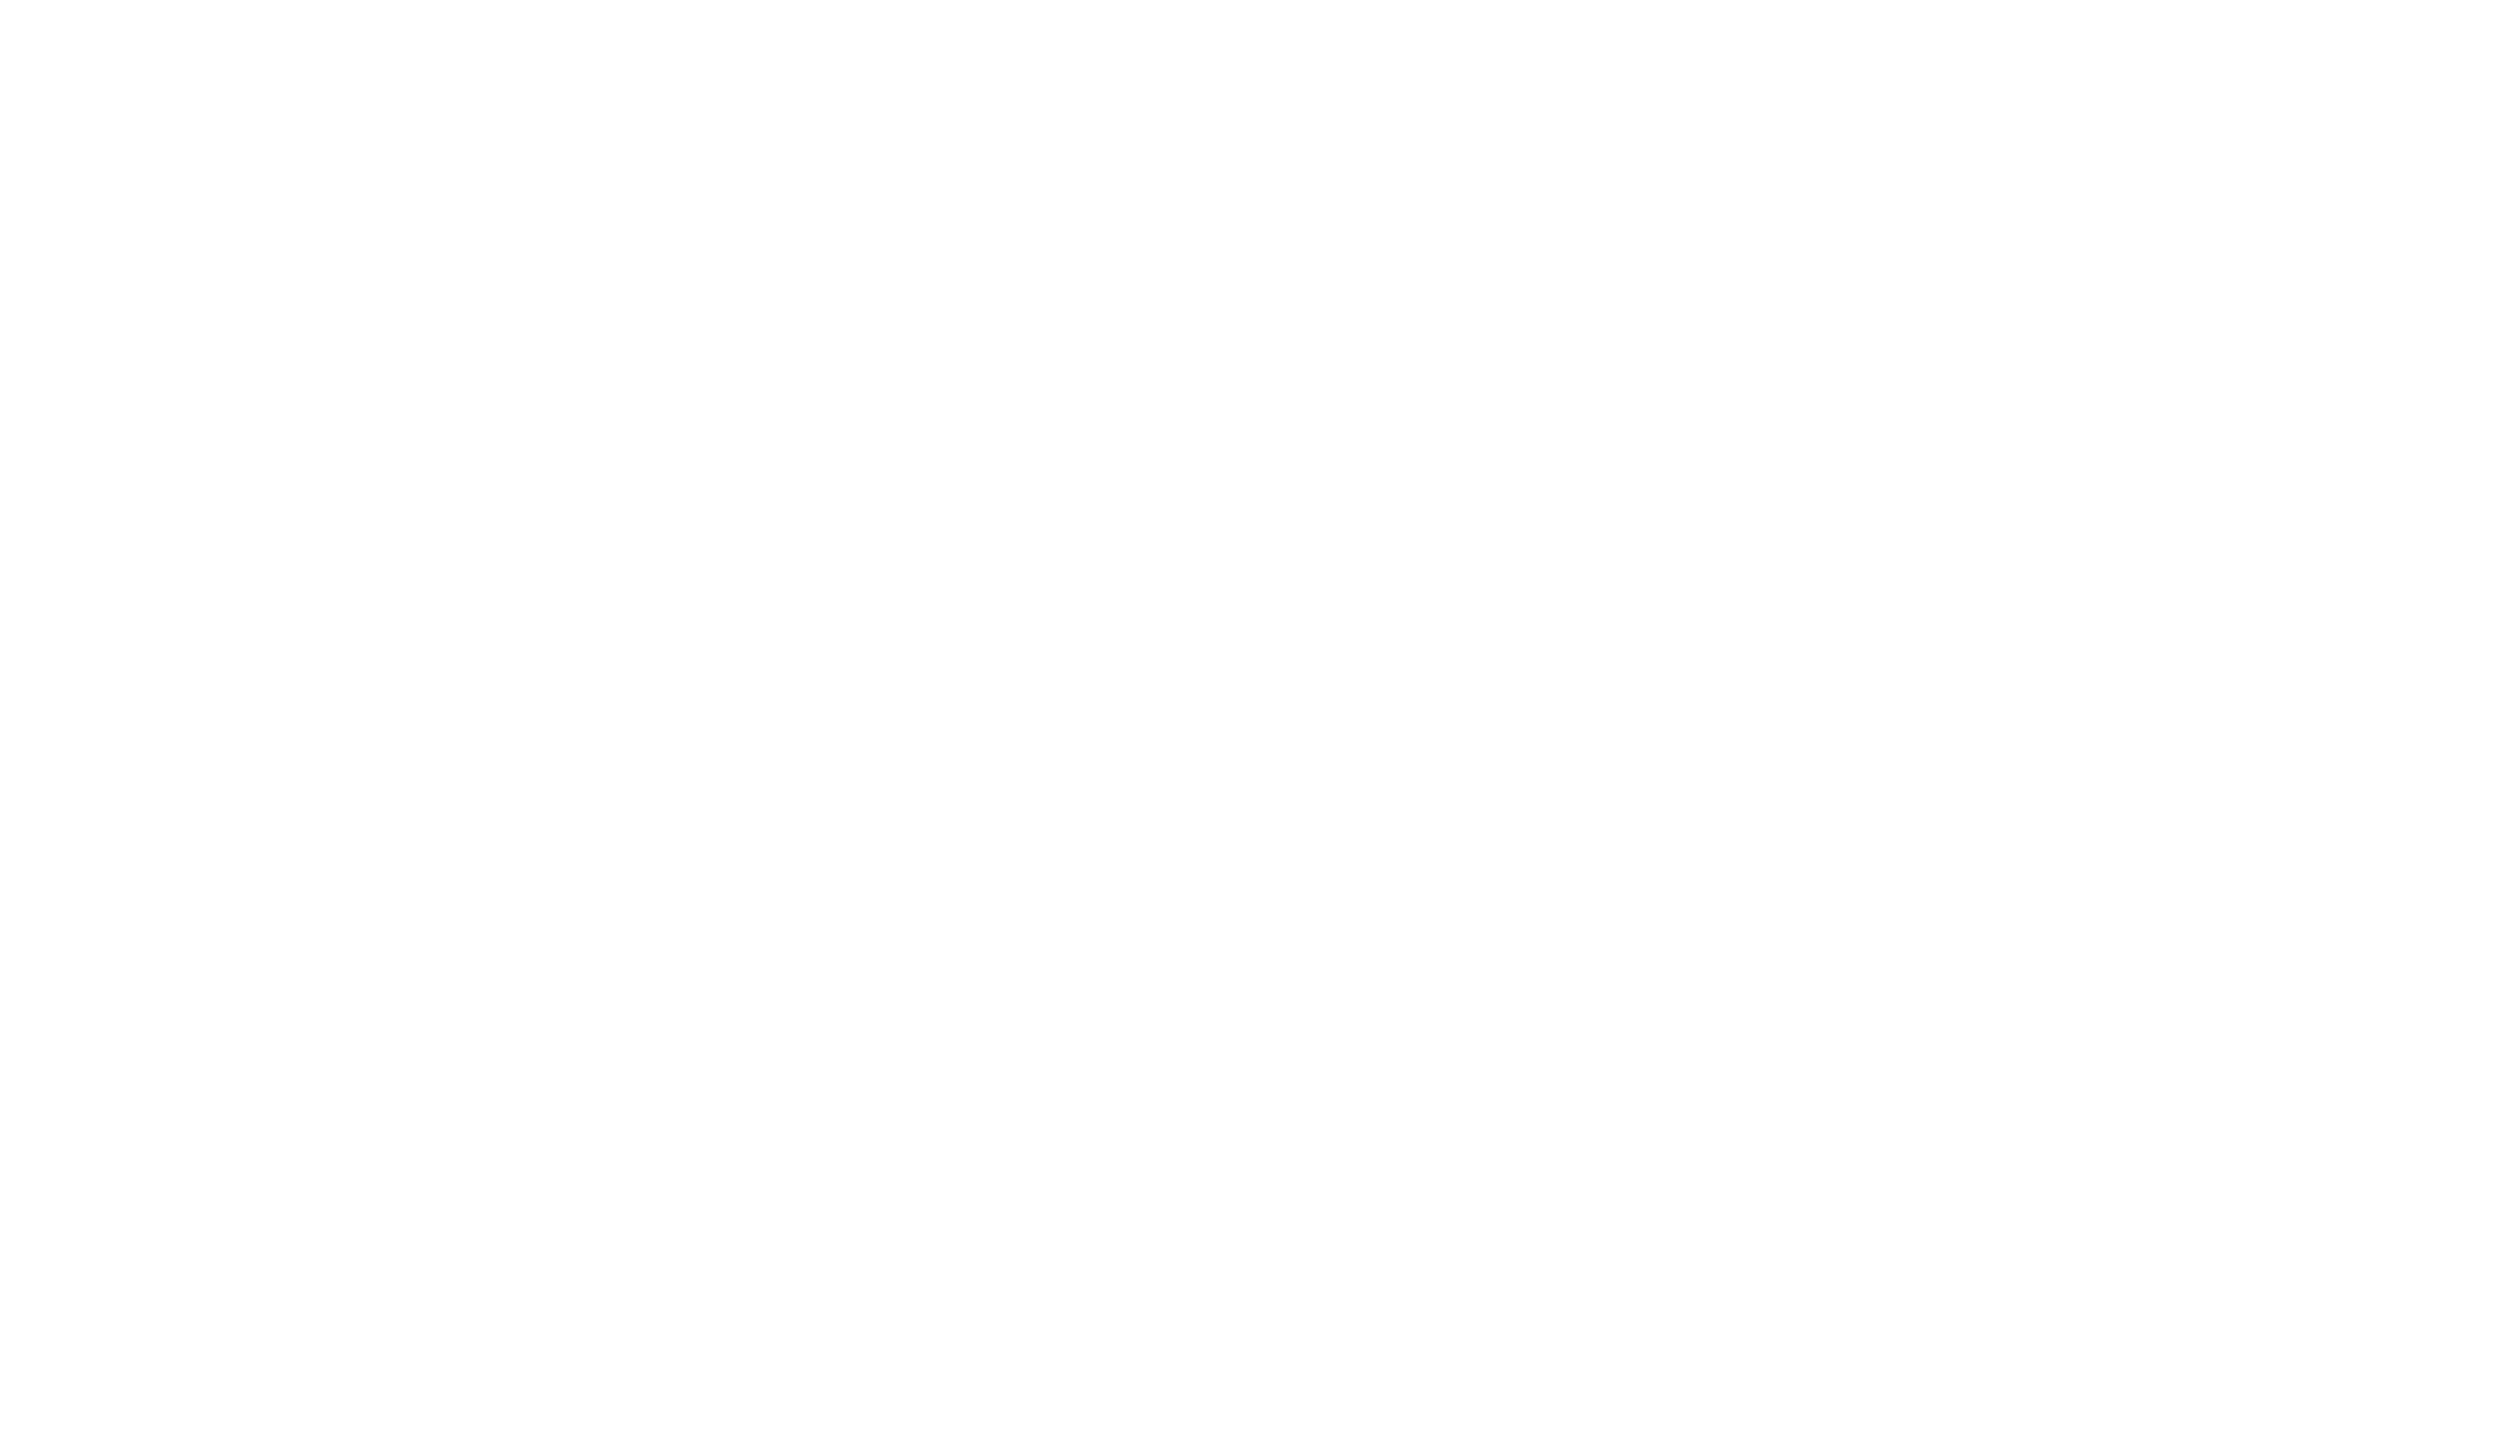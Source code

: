 digraph finite_state_machine {
  bgcolor = "transparent";
  rankdir = LR;
  ratio = 0.5625; // 16:9.

  // Invisible node from which to draw start transition to start state.
  node [style = invis]; -1;

  // Accept states.
  node [color = "white", fontcolor = "white", style = "", shape = doublecircle, xlabel = "IGNORED"]; 1;
  node [color = "white", fontcolor = "white", style = "", shape = doublecircle, xlabel = "CLOSING_PAREN"]; 10;
  node [color = "white", fontcolor = "white", style = "", shape = doublecircle, xlabel = "NUMBER"]; 13;
  node [color = "white", fontcolor = "white", style = "", shape = doublecircle, xlabel = "NUMBER"]; 14;
  node [color = "white", fontcolor = "white", style = "", shape = doublecircle, xlabel = "COLON"]; 15;
  node [color = "white", fontcolor = "white", style = "", shape = doublecircle, xlabel = "EQUALS"]; 16;
  node [color = "white", fontcolor = "white", style = "", shape = doublecircle, xlabel = "AT"]; 17;
  node [color = "white", fontcolor = "white", style = "", shape = doublecircle, xlabel = "NAME"]; 18;
  node [color = "white", fontcolor = "white", style = "", shape = doublecircle, xlabel = "OPENING_BRACKET"]; 19;
  node [color = "white", fontcolor = "white", style = "", shape = doublecircle, xlabel = "IGNORED"]; 2;
  node [color = "white", fontcolor = "white", style = "", shape = doublecircle, xlabel = "CLOSING_BRACKET"]; 20;
  node [color = "white", fontcolor = "white", style = "", shape = doublecircle, xlabel = "NAME"]; 21;
  node [color = "white", fontcolor = "white", style = "", shape = doublecircle, xlabel = "NAME"]; 22;
  node [color = "white", fontcolor = "white", style = "", shape = doublecircle, xlabel = "OPENING_BRACE"]; 23;
  node [color = "white", fontcolor = "white", style = "", shape = doublecircle, xlabel = "BAR"]; 24;
  node [color = "white", fontcolor = "white", style = "", shape = doublecircle, xlabel = "CLOSING_BRACE"]; 25;
  node [color = "white", fontcolor = "white", style = "", shape = doublecircle, xlabel = "STRING_VALUE"]; 27;
  node [color = "white", fontcolor = "white", style = "", shape = doublecircle, xlabel = "IGNORED"]; 3;
  node [color = "white", fontcolor = "white", style = "", shape = doublecircle, xlabel = "NAME"]; 32;
  node [color = "white", fontcolor = "white", style = "", shape = doublecircle, xlabel = "ON,NAME"]; 33;
  node [color = "white", fontcolor = "white", style = "", shape = doublecircle, xlabel = "STRING_VALUE"]; 34;
  node [color = "white", fontcolor = "white", style = "", shape = doublecircle, xlabel = "ELLIPSIS"]; 38;
  node [color = "white", fontcolor = "white", style = "", shape = doublecircle, xlabel = "NUMBER"]; 39;
  node [color = "white", fontcolor = "white", style = "", shape = doublecircle, xlabel = "BANG"]; 4;
  node [color = "white", fontcolor = "white", style = "", shape = doublecircle, xlabel = "NUMBER"]; 41;
  node [color = "white", fontcolor = "white", style = "", shape = doublecircle, xlabel = "NAME"]; 42;
  node [color = "white", fontcolor = "white", style = "", shape = doublecircle, xlabel = "NAME"]; 46;
  node [color = "white", fontcolor = "white", style = "", shape = doublecircle, xlabel = "NAME"]; 50;
  node [color = "white", fontcolor = "white", style = "", shape = doublecircle, xlabel = "BLOCK_STRING_VALUE"]; 51;
  node [color = "white", fontcolor = "white", style = "", shape = doublecircle, xlabel = "NAME"]; 54;
  node [color = "white", fontcolor = "white", style = "", shape = doublecircle, xlabel = "NAME"]; 55;
  node [color = "white", fontcolor = "white", style = "", shape = doublecircle, xlabel = "FRAGMENT,NAME"]; 56;
  node [color = "white", fontcolor = "white", style = "", shape = doublecircle, xlabel = "IGNORED"]; 6;
  node [color = "white", fontcolor = "white", style = "", shape = doublecircle, xlabel = "DOLLAR"]; 7;
  node [color = "white", fontcolor = "white", style = "", shape = doublecircle, xlabel = "AMPERSAND"]; 8;
  node [color = "white", fontcolor = "white", style = "", shape = doublecircle, xlabel = "OPENING_PAREN"]; 9;

  // Catch-all (default) for remaining states.
  node [color = "white", fontcolor = "white", style = "", shape = circle, xlabel = ""];

  -1 -> 0 [color = "white", fontcolor = "white"];
  0 -> 1 [color = "white", fontcolor = "white", label = "\\t"];
  0 -> 2 [color = "white", fontcolor = "white", label = "\\n"];
  0 -> 3 [color = "white", fontcolor = "white", label = "\\r"];
  0 -> 1 [color = "white", fontcolor = "white", label = "SP"];
  0 -> 4 [color = "white", fontcolor = "white", label = "!"];
  0 -> 5 [color = "white", fontcolor = "white", label = "\""];
  0 -> 6 [color = "white", fontcolor = "white", label = "#"];
  0 -> 7 [color = "white", fontcolor = "white", label = "$"];
  0 -> 8 [color = "white", fontcolor = "white", label = "&"];
  0 -> 9 [color = "white", fontcolor = "white", label = "("];
  0 -> 10 [color = "white", fontcolor = "white", label = ")"];
  0 -> 2 [color = "white", fontcolor = "white", label = ","];
  0 -> 11 [color = "white", fontcolor = "white", label = "-"];
  0 -> 12 [color = "white", fontcolor = "white", label = "."];
  0 -> 13 [color = "white", fontcolor = "white", label = "0"];
  0 -> 14 [color = "white", fontcolor = "white", label = "1-9"];
  0 -> 15 [color = "white", fontcolor = "white", label = ":"];
  0 -> 16 [color = "white", fontcolor = "white", label = "="];
  0 -> 17 [color = "white", fontcolor = "white", label = "@"];
  0 -> 18 [color = "white", fontcolor = "white", label = "A-Z"];
  0 -> 19 [color = "white", fontcolor = "white", label = "["];
  0 -> 20 [color = "white", fontcolor = "white", label = "]"];
  0 -> 18 [color = "white", fontcolor = "white", label = "_"];
  0 -> 18 [color = "white", fontcolor = "white", label = "a-e"];
  0 -> 21 [color = "white", fontcolor = "white", label = "f"];
  0 -> 18 [color = "white", fontcolor = "white", label = "g-n"];
  0 -> 22 [color = "white", fontcolor = "white", label = "o"];
  0 -> 18 [color = "white", fontcolor = "white", label = "p-z"];
  0 -> 23 [color = "white", fontcolor = "white", label = "{"];
  0 -> 24 [color = "white", fontcolor = "white", label = "|"];
  0 -> 25 [color = "white", fontcolor = "white", label = "}"];
  0 -> 2 [color = "white", fontcolor = "white", label = "\\ufeff"];
  1 -> 1 [color = "white", fontcolor = "white", label = "\\t"];
  1 -> 1 [color = "white", fontcolor = "white", label = "SP"];
  3 -> 2 [color = "white", fontcolor = "white", label = "\\n"];
  5 -> 26 [color = "white", fontcolor = "white", label = "\\t"];
  5 -> 26 [color = "white", fontcolor = "white", label = "SP-!"];
  5 -> 27 [color = "white", fontcolor = "white", label = "\""];
  5 -> 26 [color = "white", fontcolor = "white", label = "#-["];
  5 -> 28 [color = "white", fontcolor = "white", label = "\\\\"];
  5 -> 26 [color = "white", fontcolor = "white", label = "]-\\uffff"];
  6 -> 6 [color = "white", fontcolor = "white", label = "\\t"];
  6 -> 6 [color = "white", fontcolor = "white", label = "SP-\\uffff"];
  11 -> 13 [color = "white", fontcolor = "white", label = "0"];
  11 -> 14 [color = "white", fontcolor = "white", label = "1-9"];
  12 -> 29 [color = "white", fontcolor = "white", label = "."];
  13 -> 30 [color = "white", fontcolor = "white", label = "."];
  13 -> 31 [color = "white", fontcolor = "white", label = "E"];
  13 -> 31 [color = "white", fontcolor = "white", label = "e"];
  14 -> 30 [color = "white", fontcolor = "white", label = "."];
  14 -> 14 [color = "white", fontcolor = "white", label = "0-9"];
  14 -> 31 [color = "white", fontcolor = "white", label = "E"];
  14 -> 31 [color = "white", fontcolor = "white", label = "e"];
  18 -> 18 [color = "white", fontcolor = "white", label = "0-9"];
  18 -> 18 [color = "white", fontcolor = "white", label = "A-Z"];
  18 -> 18 [color = "white", fontcolor = "white", label = "_"];
  18 -> 18 [color = "white", fontcolor = "white", label = "a-z"];
  21 -> 18 [color = "white", fontcolor = "white", label = "0-9"];
  21 -> 18 [color = "white", fontcolor = "white", label = "A-Z"];
  21 -> 18 [color = "white", fontcolor = "white", label = "_"];
  21 -> 18 [color = "white", fontcolor = "white", label = "a-q"];
  21 -> 32 [color = "white", fontcolor = "white", label = "r"];
  21 -> 18 [color = "white", fontcolor = "white", label = "s-z"];
  22 -> 18 [color = "white", fontcolor = "white", label = "0-9"];
  22 -> 18 [color = "white", fontcolor = "white", label = "A-Z"];
  22 -> 18 [color = "white", fontcolor = "white", label = "_"];
  22 -> 18 [color = "white", fontcolor = "white", label = "a-m"];
  22 -> 33 [color = "white", fontcolor = "white", label = "n"];
  22 -> 18 [color = "white", fontcolor = "white", label = "o-z"];
  26 -> 26 [color = "white", fontcolor = "white", label = "\\t"];
  26 -> 26 [color = "white", fontcolor = "white", label = "SP-!"];
  26 -> 34 [color = "white", fontcolor = "white", label = "\""];
  26 -> 26 [color = "white", fontcolor = "white", label = "#-["];
  26 -> 28 [color = "white", fontcolor = "white", label = "\\\\"];
  26 -> 26 [color = "white", fontcolor = "white", label = "]-\\uffff"];
  27 -> 35 [color = "white", fontcolor = "white", label = "\""];
  28 -> 26 [color = "white", fontcolor = "white", label = "\""];
  28 -> 26 [color = "white", fontcolor = "white", label = "/"];
  28 -> 36 [color = "white", fontcolor = "white", label = "\\\\"];
  28 -> 26 [color = "white", fontcolor = "white", label = "b"];
  28 -> 26 [color = "white", fontcolor = "white", label = "f"];
  28 -> 26 [color = "white", fontcolor = "white", label = "n"];
  28 -> 26 [color = "white", fontcolor = "white", label = "r"];
  28 -> 26 [color = "white", fontcolor = "white", label = "t"];
  28 -> 37 [color = "white", fontcolor = "white", label = "u"];
  29 -> 38 [color = "white", fontcolor = "white", label = "."];
  30 -> 39 [color = "white", fontcolor = "white", label = "0-9"];
  31 -> 40 [color = "white", fontcolor = "white", label = "+"];
  31 -> 40 [color = "white", fontcolor = "white", label = "-"];
  31 -> 41 [color = "white", fontcolor = "white", label = "0-9"];
  32 -> 18 [color = "white", fontcolor = "white", label = "0-9"];
  32 -> 18 [color = "white", fontcolor = "white", label = "A-Z"];
  32 -> 18 [color = "white", fontcolor = "white", label = "_"];
  32 -> 42 [color = "white", fontcolor = "white", label = "a"];
  32 -> 18 [color = "white", fontcolor = "white", label = "b-z"];
  33 -> 18 [color = "white", fontcolor = "white", label = "0-9"];
  33 -> 18 [color = "white", fontcolor = "white", label = "A-Z"];
  33 -> 18 [color = "white", fontcolor = "white", label = "_"];
  33 -> 18 [color = "white", fontcolor = "white", label = "a-z"];
  35 -> 35 [color = "white", fontcolor = "white", label = "\\t-\\n"];
  35 -> 35 [color = "white", fontcolor = "white", label = "\\r"];
  35 -> 35 [color = "white", fontcolor = "white", label = "SP-!"];
  35 -> 43 [color = "white", fontcolor = "white", label = "\""];
  35 -> 35 [color = "white", fontcolor = "white", label = "#-["];
  35 -> 44 [color = "white", fontcolor = "white", label = "\\\\"];
  35 -> 35 [color = "white", fontcolor = "white", label = "]-\\uffff"];
  36 -> 26 [color = "white", fontcolor = "white", label = "/"];
  36 -> 36 [color = "white", fontcolor = "white", label = "\\\\"];
  36 -> 26 [color = "white", fontcolor = "white", label = "b"];
  36 -> 26 [color = "white", fontcolor = "white", label = "f"];
  36 -> 26 [color = "white", fontcolor = "white", label = "n"];
  36 -> 26 [color = "white", fontcolor = "white", label = "r"];
  36 -> 26 [color = "white", fontcolor = "white", label = "t"];
  36 -> 37 [color = "white", fontcolor = "white", label = "u"];
  37 -> 45 [color = "white", fontcolor = "white", label = "0-9"];
  37 -> 45 [color = "white", fontcolor = "white", label = "A-F"];
  37 -> 45 [color = "white", fontcolor = "white", label = "a-f"];
  39 -> 39 [color = "white", fontcolor = "white", label = "0-9"];
  39 -> 31 [color = "white", fontcolor = "white", label = "E"];
  39 -> 31 [color = "white", fontcolor = "white", label = "e"];
  40 -> 41 [color = "white", fontcolor = "white", label = "0-9"];
  41 -> 41 [color = "white", fontcolor = "white", label = "0-9"];
  42 -> 18 [color = "white", fontcolor = "white", label = "0-9"];
  42 -> 18 [color = "white", fontcolor = "white", label = "A-Z"];
  42 -> 18 [color = "white", fontcolor = "white", label = "_"];
  42 -> 18 [color = "white", fontcolor = "white", label = "a-f"];
  42 -> 46 [color = "white", fontcolor = "white", label = "g"];
  42 -> 18 [color = "white", fontcolor = "white", label = "h-z"];
  43 -> 35 [color = "white", fontcolor = "white", label = "\\t-\\n"];
  43 -> 35 [color = "white", fontcolor = "white", label = "\\r"];
  43 -> 35 [color = "white", fontcolor = "white", label = "SP-!"];
  43 -> 47 [color = "white", fontcolor = "white", label = "\""];
  43 -> 35 [color = "white", fontcolor = "white", label = "#-["];
  43 -> 44 [color = "white", fontcolor = "white", label = "\\\\"];
  43 -> 35 [color = "white", fontcolor = "white", label = "]-\\uffff"];
  44 -> 35 [color = "white", fontcolor = "white", label = "\\t-\\n"];
  44 -> 35 [color = "white", fontcolor = "white", label = "\\r"];
  44 -> 35 [color = "white", fontcolor = "white", label = "SP-!"];
  44 -> 48 [color = "white", fontcolor = "white", label = "\""];
  44 -> 35 [color = "white", fontcolor = "white", label = "#-["];
  44 -> 44 [color = "white", fontcolor = "white", label = "\\\\"];
  44 -> 35 [color = "white", fontcolor = "white", label = "]-\\uffff"];
  45 -> 49 [color = "white", fontcolor = "white", label = "0-9"];
  45 -> 49 [color = "white", fontcolor = "white", label = "A-F"];
  45 -> 49 [color = "white", fontcolor = "white", label = "a-f"];
  46 -> 18 [color = "white", fontcolor = "white", label = "0-9"];
  46 -> 18 [color = "white", fontcolor = "white", label = "A-Z"];
  46 -> 18 [color = "white", fontcolor = "white", label = "_"];
  46 -> 18 [color = "white", fontcolor = "white", label = "a-l"];
  46 -> 50 [color = "white", fontcolor = "white", label = "m"];
  46 -> 18 [color = "white", fontcolor = "white", label = "n-z"];
  47 -> 35 [color = "white", fontcolor = "white", label = "\\t-\\n"];
  47 -> 35 [color = "white", fontcolor = "white", label = "\\r"];
  47 -> 35 [color = "white", fontcolor = "white", label = "SP-!"];
  47 -> 51 [color = "white", fontcolor = "white", label = "\""];
  47 -> 35 [color = "white", fontcolor = "white", label = "#-["];
  47 -> 44 [color = "white", fontcolor = "white", label = "\\\\"];
  47 -> 35 [color = "white", fontcolor = "white", label = "]-\\uffff"];
  48 -> 35 [color = "white", fontcolor = "white", label = "\\t-\\n"];
  48 -> 35 [color = "white", fontcolor = "white", label = "\\r"];
  48 -> 35 [color = "white", fontcolor = "white", label = "SP-!"];
  48 -> 52 [color = "white", fontcolor = "white", label = "\""];
  48 -> 35 [color = "white", fontcolor = "white", label = "#-["];
  48 -> 44 [color = "white", fontcolor = "white", label = "\\\\"];
  48 -> 35 [color = "white", fontcolor = "white", label = "]-\\uffff"];
  49 -> 53 [color = "white", fontcolor = "white", label = "0-9"];
  49 -> 53 [color = "white", fontcolor = "white", label = "A-F"];
  49 -> 53 [color = "white", fontcolor = "white", label = "a-f"];
  50 -> 18 [color = "white", fontcolor = "white", label = "0-9"];
  50 -> 18 [color = "white", fontcolor = "white", label = "A-Z"];
  50 -> 18 [color = "white", fontcolor = "white", label = "_"];
  50 -> 18 [color = "white", fontcolor = "white", label = "a-d"];
  50 -> 54 [color = "white", fontcolor = "white", label = "e"];
  50 -> 18 [color = "white", fontcolor = "white", label = "f-z"];
  52 -> 35 [color = "white", fontcolor = "white", label = "\\n"];
  52 -> 35 [color = "white", fontcolor = "white", label = "\\r"];
  52 -> 35 [color = "white", fontcolor = "white", label = "SP-["];
  52 -> 44 [color = "white", fontcolor = "white", label = "\\\\"];
  52 -> 35 [color = "white", fontcolor = "white", label = "]-\\uffff"];
  53 -> 26 [color = "white", fontcolor = "white", label = "0-9"];
  53 -> 26 [color = "white", fontcolor = "white", label = "A-F"];
  53 -> 26 [color = "white", fontcolor = "white", label = "a-f"];
  54 -> 18 [color = "white", fontcolor = "white", label = "0-9"];
  54 -> 18 [color = "white", fontcolor = "white", label = "A-Z"];
  54 -> 18 [color = "white", fontcolor = "white", label = "_"];
  54 -> 18 [color = "white", fontcolor = "white", label = "a-m"];
  54 -> 55 [color = "white", fontcolor = "white", label = "n"];
  54 -> 18 [color = "white", fontcolor = "white", label = "o-z"];
  55 -> 18 [color = "white", fontcolor = "white", label = "0-9"];
  55 -> 18 [color = "white", fontcolor = "white", label = "A-Z"];
  55 -> 18 [color = "white", fontcolor = "white", label = "_"];
  55 -> 18 [color = "white", fontcolor = "white", label = "a-s"];
  55 -> 56 [color = "white", fontcolor = "white", label = "t"];
  55 -> 18 [color = "white", fontcolor = "white", label = "u-z"];
  56 -> 18 [color = "white", fontcolor = "white", label = "0-9"];
  56 -> 18 [color = "white", fontcolor = "white", label = "A-Z"];
  56 -> 18 [color = "white", fontcolor = "white", label = "_"];
  56 -> 18 [color = "white", fontcolor = "white", label = "a-z"];
}